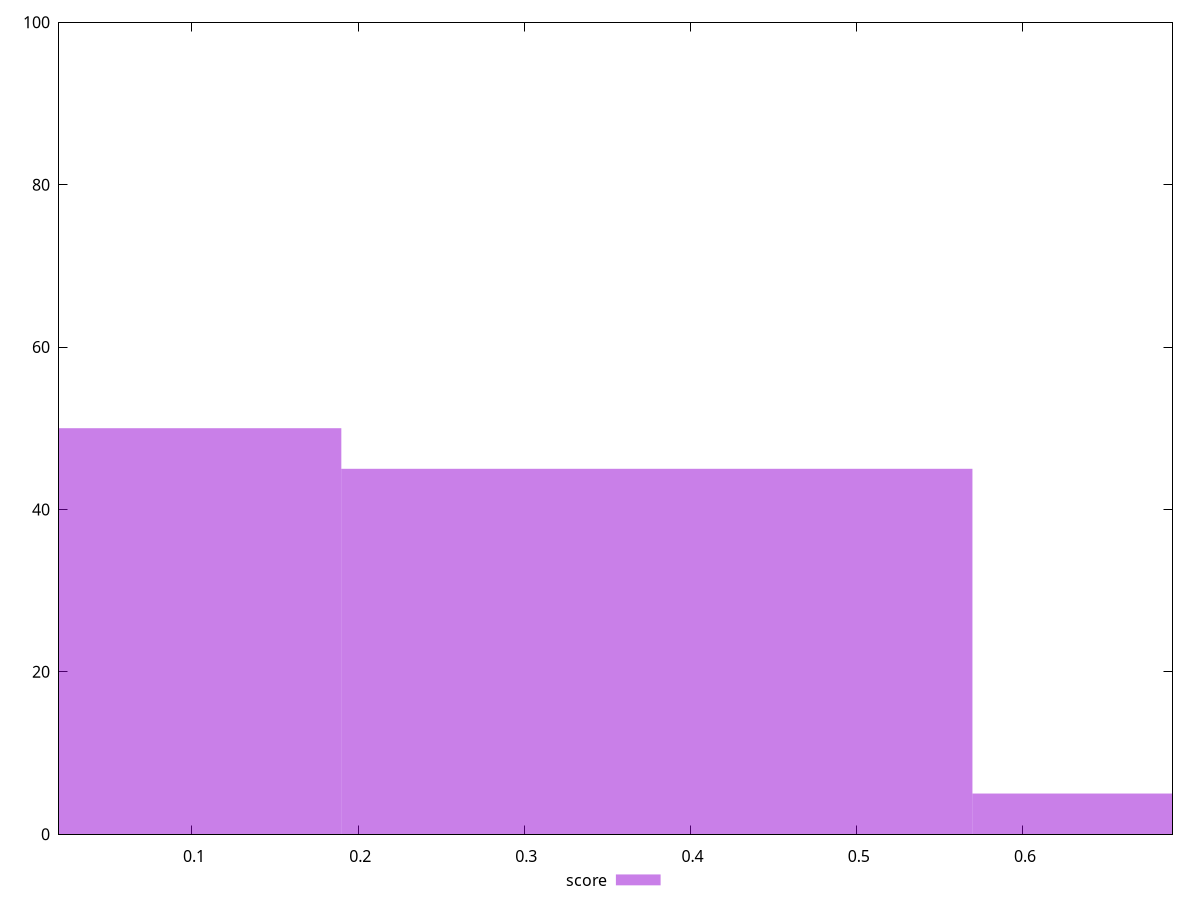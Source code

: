 reset

$score <<EOF
0 50
0.37974949340409514 45
0.7594989868081903 5
EOF

set key outside below
set boxwidth 0.37974949340409514
set xrange [0.02:0.69]
set yrange [0:100]
set trange [0:100]
set style fill transparent solid 0.5 noborder
set terminal svg size 640, 490 enhanced background rgb 'white'
set output "report_00015_2021-02-09T16-11-33.973Z/mainthread-work-breakdown/samples/pages/score/histogram.svg"

plot $score title "score" with boxes

reset
